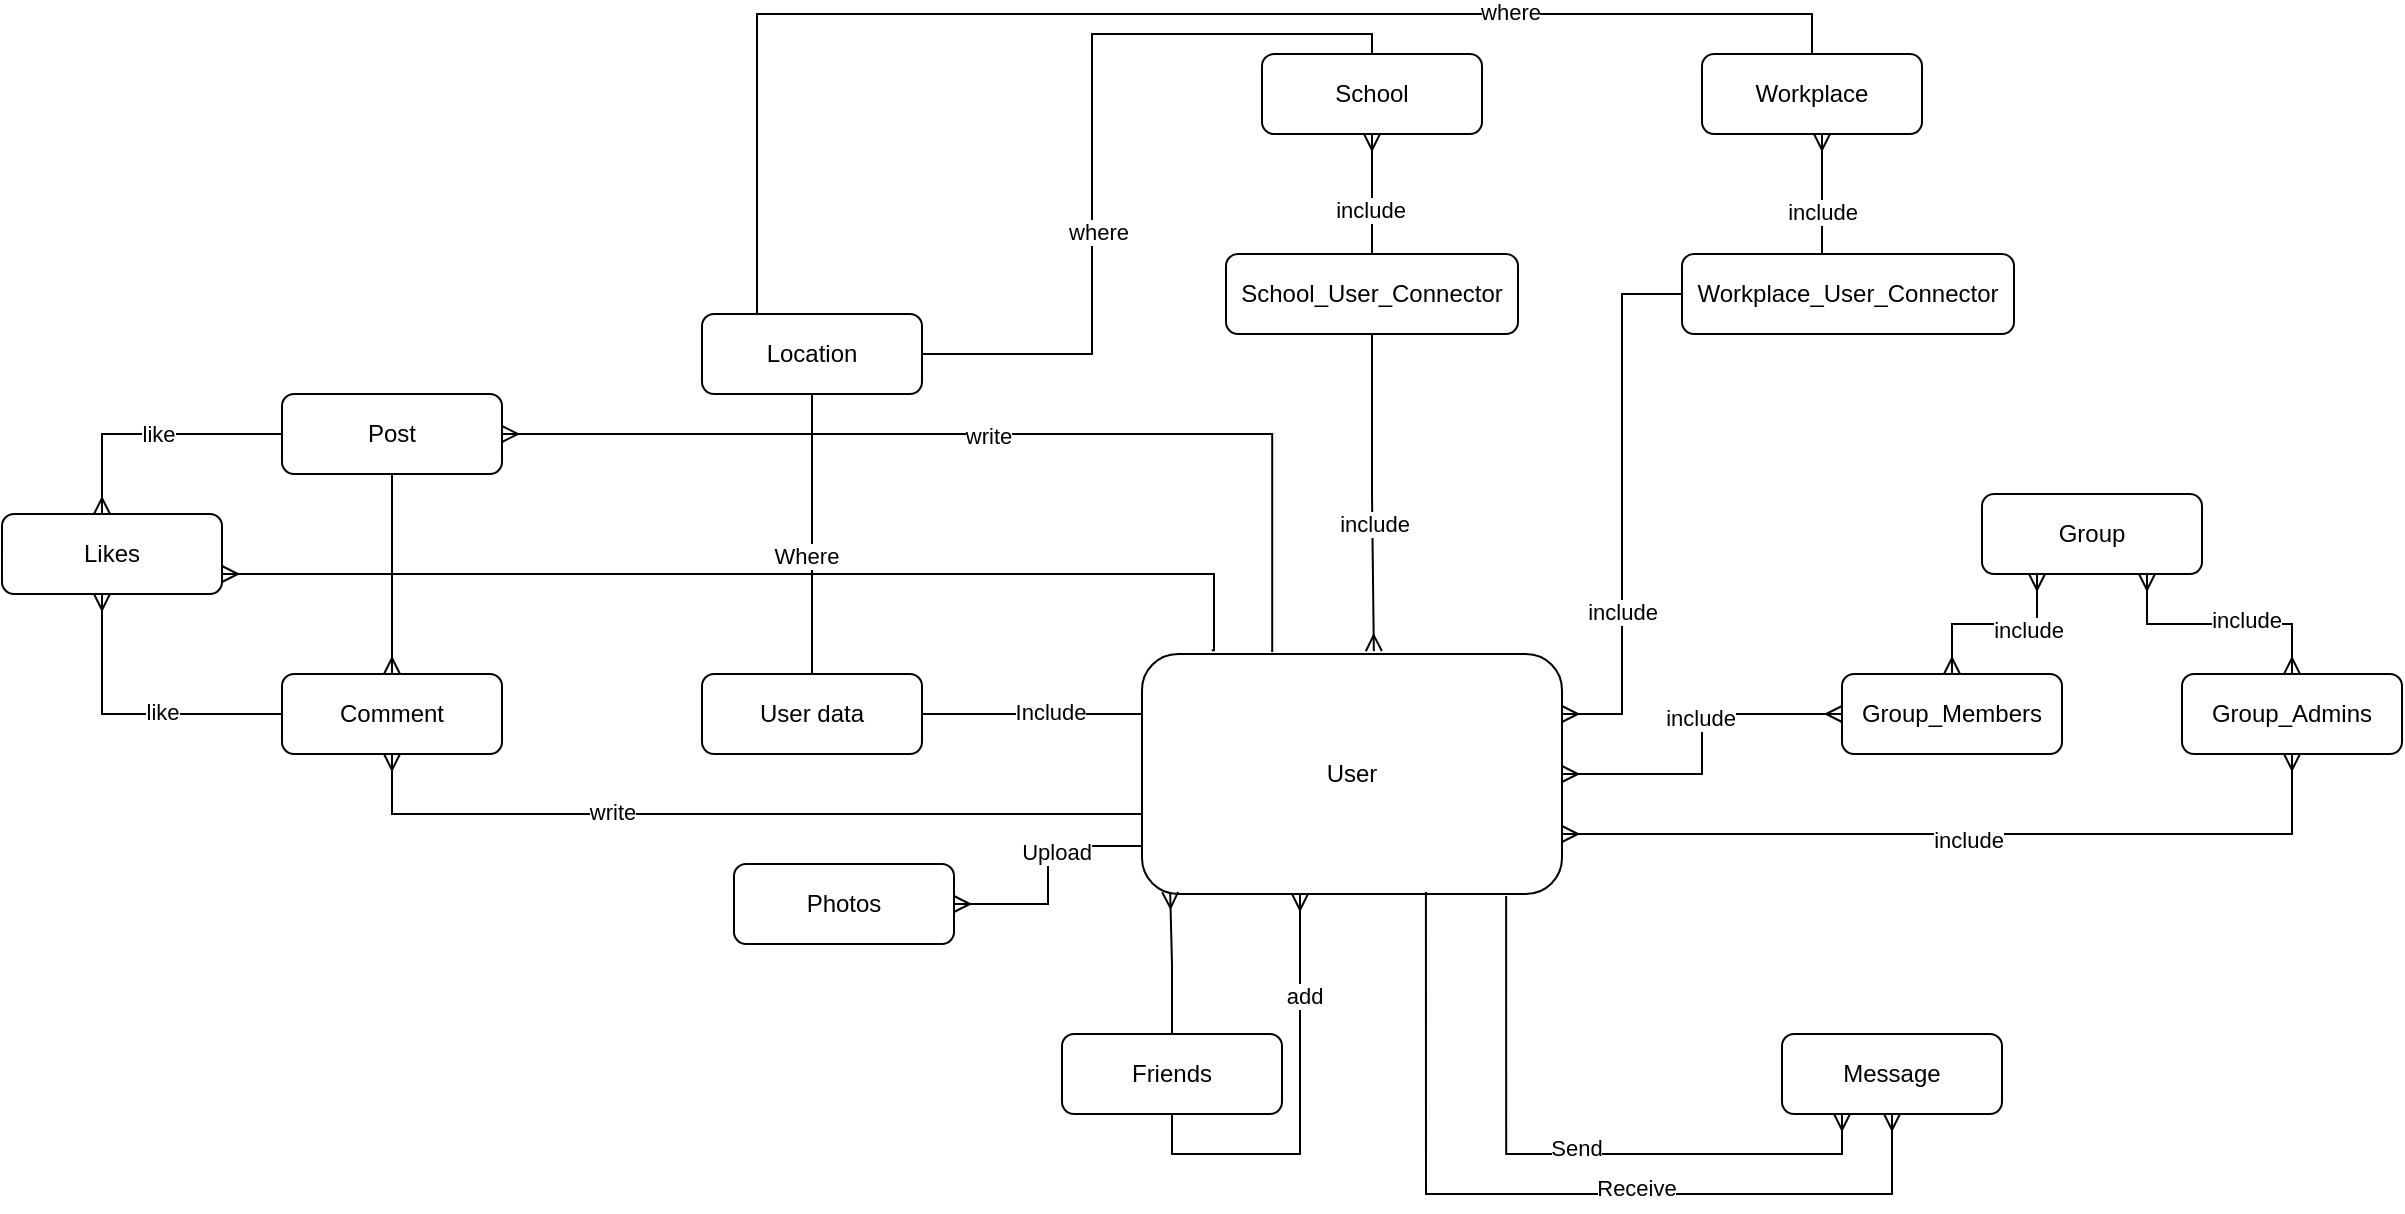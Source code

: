 <mxfile version="16.6.6" type="device"><diagram id="_iN4ljv8mtDjqUzU8XDs" name="Page-1"><mxGraphModel dx="2237" dy="1027" grid="1" gridSize="10" guides="1" tooltips="1" connect="1" arrows="1" fold="1" page="1" pageScale="1" pageWidth="827" pageHeight="1169" math="0" shadow="0"><root><mxCell id="0"/><mxCell id="1" parent="0"/><mxCell id="Vkv8Hexll8hDIVvWGUFo-1" value="User" style="rounded=1;whiteSpace=wrap;html=1;" vertex="1" parent="1"><mxGeometry x="-210" y="410" width="210" height="120" as="geometry"/></mxCell><mxCell id="Vkv8Hexll8hDIVvWGUFo-19" style="edgeStyle=orthogonalEdgeStyle;rounded=0;orthogonalLoop=1;jettySize=auto;html=1;entryX=0;entryY=0.25;entryDx=0;entryDy=0;endArrow=none;endFill=0;" edge="1" parent="1" source="Vkv8Hexll8hDIVvWGUFo-2" target="Vkv8Hexll8hDIVvWGUFo-1"><mxGeometry relative="1" as="geometry"/></mxCell><mxCell id="Vkv8Hexll8hDIVvWGUFo-22" value="Include" style="edgeLabel;html=1;align=center;verticalAlign=middle;resizable=0;points=[];" vertex="1" connectable="0" parent="Vkv8Hexll8hDIVvWGUFo-19"><mxGeometry x="0.167" y="1" relative="1" as="geometry"><mxPoint as="offset"/></mxGeometry></mxCell><mxCell id="Vkv8Hexll8hDIVvWGUFo-2" value="User data" style="rounded=1;whiteSpace=wrap;html=1;" vertex="1" parent="1"><mxGeometry x="-430" y="420" width="110" height="40" as="geometry"/></mxCell><mxCell id="Vkv8Hexll8hDIVvWGUFo-4" value="School" style="rounded=1;whiteSpace=wrap;html=1;" vertex="1" parent="1"><mxGeometry x="-150" y="110" width="110" height="40" as="geometry"/></mxCell><mxCell id="Vkv8Hexll8hDIVvWGUFo-26" style="edgeStyle=orthogonalEdgeStyle;rounded=0;orthogonalLoop=1;jettySize=auto;html=1;startArrow=none;startFill=0;endArrow=ERmany;endFill=0;" edge="1" parent="1" source="Vkv8Hexll8hDIVvWGUFo-5" target="Vkv8Hexll8hDIVvWGUFo-4"><mxGeometry relative="1" as="geometry"/></mxCell><mxCell id="Vkv8Hexll8hDIVvWGUFo-60" value="include" style="edgeLabel;html=1;align=center;verticalAlign=middle;resizable=0;points=[];" vertex="1" connectable="0" parent="Vkv8Hexll8hDIVvWGUFo-26"><mxGeometry x="-0.251" y="1" relative="1" as="geometry"><mxPoint as="offset"/></mxGeometry></mxCell><mxCell id="Vkv8Hexll8hDIVvWGUFo-27" style="edgeStyle=orthogonalEdgeStyle;rounded=0;orthogonalLoop=1;jettySize=auto;html=1;entryX=0.552;entryY=-0.012;entryDx=0;entryDy=0;entryPerimeter=0;startArrow=none;startFill=0;endArrow=ERmany;endFill=0;" edge="1" parent="1" source="Vkv8Hexll8hDIVvWGUFo-5" target="Vkv8Hexll8hDIVvWGUFo-1"><mxGeometry relative="1" as="geometry"/></mxCell><mxCell id="Vkv8Hexll8hDIVvWGUFo-61" value="include" style="edgeLabel;html=1;align=center;verticalAlign=middle;resizable=0;points=[];" vertex="1" connectable="0" parent="Vkv8Hexll8hDIVvWGUFo-27"><mxGeometry x="0.205" relative="1" as="geometry"><mxPoint as="offset"/></mxGeometry></mxCell><mxCell id="Vkv8Hexll8hDIVvWGUFo-5" value="School_User_Connector" style="rounded=1;whiteSpace=wrap;html=1;" vertex="1" parent="1"><mxGeometry x="-168" y="210" width="146" height="40" as="geometry"/></mxCell><mxCell id="Vkv8Hexll8hDIVvWGUFo-29" style="edgeStyle=orthogonalEdgeStyle;rounded=0;orthogonalLoop=1;jettySize=auto;html=1;entryX=0.25;entryY=0;entryDx=0;entryDy=0;startArrow=none;startFill=0;endArrow=none;endFill=0;" edge="1" parent="1" source="Vkv8Hexll8hDIVvWGUFo-6" target="Vkv8Hexll8hDIVvWGUFo-8"><mxGeometry relative="1" as="geometry"><Array as="points"><mxPoint x="125" y="90"/><mxPoint x="-402" y="90"/></Array></mxGeometry></mxCell><mxCell id="Vkv8Hexll8hDIVvWGUFo-32" value="where" style="edgeLabel;html=1;align=center;verticalAlign=middle;resizable=0;points=[];" vertex="1" connectable="0" parent="Vkv8Hexll8hDIVvWGUFo-29"><mxGeometry x="-0.508" y="-1" relative="1" as="geometry"><mxPoint as="offset"/></mxGeometry></mxCell><mxCell id="Vkv8Hexll8hDIVvWGUFo-6" value="Workplace" style="rounded=1;whiteSpace=wrap;html=1;" vertex="1" parent="1"><mxGeometry x="70" y="110" width="110" height="40" as="geometry"/></mxCell><mxCell id="Vkv8Hexll8hDIVvWGUFo-24" style="edgeStyle=orthogonalEdgeStyle;rounded=0;orthogonalLoop=1;jettySize=auto;html=1;entryX=1;entryY=0.25;entryDx=0;entryDy=0;startArrow=none;startFill=0;endArrow=ERmany;endFill=0;" edge="1" parent="1" source="Vkv8Hexll8hDIVvWGUFo-7" target="Vkv8Hexll8hDIVvWGUFo-1"><mxGeometry relative="1" as="geometry"/></mxCell><mxCell id="Vkv8Hexll8hDIVvWGUFo-59" value="include" style="edgeLabel;html=1;align=center;verticalAlign=middle;resizable=0;points=[];" vertex="1" connectable="0" parent="Vkv8Hexll8hDIVvWGUFo-24"><mxGeometry x="0.396" relative="1" as="geometry"><mxPoint as="offset"/></mxGeometry></mxCell><mxCell id="Vkv8Hexll8hDIVvWGUFo-25" style="edgeStyle=orthogonalEdgeStyle;rounded=0;orthogonalLoop=1;jettySize=auto;html=1;startArrow=none;startFill=0;endArrow=ERmany;endFill=0;" edge="1" parent="1" source="Vkv8Hexll8hDIVvWGUFo-7" target="Vkv8Hexll8hDIVvWGUFo-6"><mxGeometry relative="1" as="geometry"><Array as="points"><mxPoint x="130" y="170"/><mxPoint x="130" y="170"/></Array></mxGeometry></mxCell><mxCell id="Vkv8Hexll8hDIVvWGUFo-58" value="include" style="edgeLabel;html=1;align=center;verticalAlign=middle;resizable=0;points=[];" vertex="1" connectable="0" parent="Vkv8Hexll8hDIVvWGUFo-25"><mxGeometry x="-0.282" relative="1" as="geometry"><mxPoint as="offset"/></mxGeometry></mxCell><mxCell id="Vkv8Hexll8hDIVvWGUFo-7" value="Workplace_User_Connector" style="rounded=1;whiteSpace=wrap;html=1;" vertex="1" parent="1"><mxGeometry x="60" y="210" width="166" height="40" as="geometry"/></mxCell><mxCell id="Vkv8Hexll8hDIVvWGUFo-20" style="edgeStyle=orthogonalEdgeStyle;rounded=0;orthogonalLoop=1;jettySize=auto;html=1;endArrow=none;endFill=0;" edge="1" parent="1" source="Vkv8Hexll8hDIVvWGUFo-8" target="Vkv8Hexll8hDIVvWGUFo-2"><mxGeometry relative="1" as="geometry"/></mxCell><mxCell id="Vkv8Hexll8hDIVvWGUFo-21" value="Where" style="edgeLabel;html=1;align=center;verticalAlign=middle;resizable=0;points=[];" vertex="1" connectable="0" parent="Vkv8Hexll8hDIVvWGUFo-20"><mxGeometry x="0.157" y="-3" relative="1" as="geometry"><mxPoint as="offset"/></mxGeometry></mxCell><mxCell id="Vkv8Hexll8hDIVvWGUFo-30" style="edgeStyle=orthogonalEdgeStyle;rounded=0;orthogonalLoop=1;jettySize=auto;html=1;entryX=0.5;entryY=0;entryDx=0;entryDy=0;startArrow=none;startFill=0;endArrow=none;endFill=0;" edge="1" parent="1" source="Vkv8Hexll8hDIVvWGUFo-8" target="Vkv8Hexll8hDIVvWGUFo-4"><mxGeometry relative="1" as="geometry"><Array as="points"><mxPoint x="-235" y="260"/><mxPoint x="-235" y="100"/><mxPoint x="-95" y="100"/></Array></mxGeometry></mxCell><mxCell id="Vkv8Hexll8hDIVvWGUFo-31" value="where" style="edgeLabel;html=1;align=center;verticalAlign=middle;resizable=0;points=[];" vertex="1" connectable="0" parent="Vkv8Hexll8hDIVvWGUFo-30"><mxGeometry x="-0.262" y="-3" relative="1" as="geometry"><mxPoint as="offset"/></mxGeometry></mxCell><mxCell id="Vkv8Hexll8hDIVvWGUFo-8" value="Location" style="rounded=1;whiteSpace=wrap;html=1;" vertex="1" parent="1"><mxGeometry x="-430" y="240" width="110" height="40" as="geometry"/></mxCell><mxCell id="Vkv8Hexll8hDIVvWGUFo-37" style="edgeStyle=orthogonalEdgeStyle;rounded=0;orthogonalLoop=1;jettySize=auto;html=1;entryX=0.31;entryY=-0.008;entryDx=0;entryDy=0;entryPerimeter=0;startArrow=ERmany;startFill=0;endArrow=none;endFill=0;" edge="1" parent="1" source="Vkv8Hexll8hDIVvWGUFo-9" target="Vkv8Hexll8hDIVvWGUFo-1"><mxGeometry relative="1" as="geometry"><Array as="points"><mxPoint x="-145" y="300"/></Array></mxGeometry></mxCell><mxCell id="Vkv8Hexll8hDIVvWGUFo-62" value="write" style="edgeLabel;html=1;align=center;verticalAlign=middle;resizable=0;points=[];" vertex="1" connectable="0" parent="Vkv8Hexll8hDIVvWGUFo-37"><mxGeometry x="-0.016" y="-1" relative="1" as="geometry"><mxPoint as="offset"/></mxGeometry></mxCell><mxCell id="Vkv8Hexll8hDIVvWGUFo-38" style="edgeStyle=orthogonalEdgeStyle;rounded=0;orthogonalLoop=1;jettySize=auto;html=1;startArrow=none;startFill=0;endArrow=ERmany;endFill=0;" edge="1" parent="1" source="Vkv8Hexll8hDIVvWGUFo-9" target="Vkv8Hexll8hDIVvWGUFo-11"><mxGeometry relative="1" as="geometry"/></mxCell><mxCell id="Vkv8Hexll8hDIVvWGUFo-9" value="Post" style="rounded=1;whiteSpace=wrap;html=1;" vertex="1" parent="1"><mxGeometry x="-640" y="280" width="110" height="40" as="geometry"/></mxCell><mxCell id="Vkv8Hexll8hDIVvWGUFo-40" style="edgeStyle=orthogonalEdgeStyle;rounded=0;orthogonalLoop=1;jettySize=auto;html=1;entryX=0;entryY=0.5;entryDx=0;entryDy=0;startArrow=ERmany;startFill=0;endArrow=none;endFill=0;" edge="1" parent="1" source="Vkv8Hexll8hDIVvWGUFo-10" target="Vkv8Hexll8hDIVvWGUFo-9"><mxGeometry relative="1" as="geometry"><Array as="points"><mxPoint x="-730" y="300"/></Array></mxGeometry></mxCell><mxCell id="Vkv8Hexll8hDIVvWGUFo-63" value="like" style="edgeLabel;html=1;align=center;verticalAlign=middle;resizable=0;points=[];" vertex="1" connectable="0" parent="Vkv8Hexll8hDIVvWGUFo-40"><mxGeometry x="0.044" relative="1" as="geometry"><mxPoint as="offset"/></mxGeometry></mxCell><mxCell id="Vkv8Hexll8hDIVvWGUFo-41" style="edgeStyle=orthogonalEdgeStyle;rounded=0;orthogonalLoop=1;jettySize=auto;html=1;entryX=0;entryY=0.5;entryDx=0;entryDy=0;startArrow=ERmany;startFill=0;endArrow=none;endFill=0;" edge="1" parent="1" source="Vkv8Hexll8hDIVvWGUFo-10" target="Vkv8Hexll8hDIVvWGUFo-11"><mxGeometry relative="1" as="geometry"><Array as="points"><mxPoint x="-730" y="440"/></Array></mxGeometry></mxCell><mxCell id="Vkv8Hexll8hDIVvWGUFo-64" value="like" style="edgeLabel;html=1;align=center;verticalAlign=middle;resizable=0;points=[];" vertex="1" connectable="0" parent="Vkv8Hexll8hDIVvWGUFo-41"><mxGeometry x="0.203" y="1" relative="1" as="geometry"><mxPoint as="offset"/></mxGeometry></mxCell><mxCell id="Vkv8Hexll8hDIVvWGUFo-42" style="edgeStyle=orthogonalEdgeStyle;rounded=0;orthogonalLoop=1;jettySize=auto;html=1;entryX=0.166;entryY=-0.016;entryDx=0;entryDy=0;entryPerimeter=0;startArrow=ERmany;startFill=0;endArrow=none;endFill=0;" edge="1" parent="1" source="Vkv8Hexll8hDIVvWGUFo-10" target="Vkv8Hexll8hDIVvWGUFo-1"><mxGeometry relative="1" as="geometry"><Array as="points"><mxPoint x="-174" y="370"/><mxPoint x="-174" y="408"/></Array></mxGeometry></mxCell><mxCell id="Vkv8Hexll8hDIVvWGUFo-10" value="Likes" style="rounded=1;whiteSpace=wrap;html=1;" vertex="1" parent="1"><mxGeometry x="-780" y="340" width="110" height="40" as="geometry"/></mxCell><mxCell id="Vkv8Hexll8hDIVvWGUFo-39" style="edgeStyle=orthogonalEdgeStyle;rounded=0;orthogonalLoop=1;jettySize=auto;html=1;startArrow=ERmany;startFill=0;endArrow=none;endFill=0;" edge="1" parent="1" source="Vkv8Hexll8hDIVvWGUFo-11" target="Vkv8Hexll8hDIVvWGUFo-1"><mxGeometry relative="1" as="geometry"><Array as="points"><mxPoint x="-585" y="490"/></Array></mxGeometry></mxCell><mxCell id="Vkv8Hexll8hDIVvWGUFo-65" value="write" style="edgeLabel;html=1;align=center;verticalAlign=middle;resizable=0;points=[];" vertex="1" connectable="0" parent="Vkv8Hexll8hDIVvWGUFo-39"><mxGeometry x="-0.309" y="1" relative="1" as="geometry"><mxPoint as="offset"/></mxGeometry></mxCell><mxCell id="Vkv8Hexll8hDIVvWGUFo-11" value="Comment" style="rounded=1;whiteSpace=wrap;html=1;" vertex="1" parent="1"><mxGeometry x="-640" y="420" width="110" height="40" as="geometry"/></mxCell><mxCell id="Vkv8Hexll8hDIVvWGUFo-12" value="Group" style="rounded=1;whiteSpace=wrap;html=1;" vertex="1" parent="1"><mxGeometry x="210" y="330" width="110" height="40" as="geometry"/></mxCell><mxCell id="Vkv8Hexll8hDIVvWGUFo-50" style="edgeStyle=orthogonalEdgeStyle;rounded=0;orthogonalLoop=1;jettySize=auto;html=1;entryX=0.25;entryY=1;entryDx=0;entryDy=0;startArrow=ERmany;startFill=0;endArrow=ERmany;endFill=0;" edge="1" parent="1" source="Vkv8Hexll8hDIVvWGUFo-13" target="Vkv8Hexll8hDIVvWGUFo-12"><mxGeometry relative="1" as="geometry"/></mxCell><mxCell id="Vkv8Hexll8hDIVvWGUFo-56" value="include" style="edgeLabel;html=1;align=center;verticalAlign=middle;resizable=0;points=[];" vertex="1" connectable="0" parent="Vkv8Hexll8hDIVvWGUFo-50"><mxGeometry x="0.362" y="-3" relative="1" as="geometry"><mxPoint as="offset"/></mxGeometry></mxCell><mxCell id="Vkv8Hexll8hDIVvWGUFo-52" style="edgeStyle=orthogonalEdgeStyle;rounded=0;orthogonalLoop=1;jettySize=auto;html=1;startArrow=ERmany;startFill=0;endArrow=ERmany;endFill=0;" edge="1" parent="1" source="Vkv8Hexll8hDIVvWGUFo-13" target="Vkv8Hexll8hDIVvWGUFo-1"><mxGeometry relative="1" as="geometry"><mxPoint x="50" y="480" as="targetPoint"/></mxGeometry></mxCell><mxCell id="Vkv8Hexll8hDIVvWGUFo-54" value="include" style="edgeLabel;html=1;align=center;verticalAlign=middle;resizable=0;points=[];" vertex="1" connectable="0" parent="Vkv8Hexll8hDIVvWGUFo-52"><mxGeometry x="-0.153" y="-1" relative="1" as="geometry"><mxPoint as="offset"/></mxGeometry></mxCell><mxCell id="Vkv8Hexll8hDIVvWGUFo-13" value="Group_Members" style="rounded=1;whiteSpace=wrap;html=1;" vertex="1" parent="1"><mxGeometry x="140" y="420" width="110" height="40" as="geometry"/></mxCell><mxCell id="Vkv8Hexll8hDIVvWGUFo-51" style="edgeStyle=orthogonalEdgeStyle;rounded=0;orthogonalLoop=1;jettySize=auto;html=1;entryX=0.75;entryY=1;entryDx=0;entryDy=0;startArrow=ERmany;startFill=0;endArrow=ERmany;endFill=0;" edge="1" parent="1" source="Vkv8Hexll8hDIVvWGUFo-14" target="Vkv8Hexll8hDIVvWGUFo-12"><mxGeometry relative="1" as="geometry"/></mxCell><mxCell id="Vkv8Hexll8hDIVvWGUFo-57" value="include" style="edgeLabel;html=1;align=center;verticalAlign=middle;resizable=0;points=[];" vertex="1" connectable="0" parent="Vkv8Hexll8hDIVvWGUFo-51"><mxGeometry x="-0.216" y="-2" relative="1" as="geometry"><mxPoint as="offset"/></mxGeometry></mxCell><mxCell id="Vkv8Hexll8hDIVvWGUFo-53" style="edgeStyle=orthogonalEdgeStyle;rounded=0;orthogonalLoop=1;jettySize=auto;html=1;entryX=1;entryY=0.75;entryDx=0;entryDy=0;startArrow=ERmany;startFill=0;endArrow=ERmany;endFill=0;" edge="1" parent="1" source="Vkv8Hexll8hDIVvWGUFo-14" target="Vkv8Hexll8hDIVvWGUFo-1"><mxGeometry relative="1" as="geometry"><Array as="points"><mxPoint x="365" y="500"/></Array></mxGeometry></mxCell><mxCell id="Vkv8Hexll8hDIVvWGUFo-55" value="include" style="edgeLabel;html=1;align=center;verticalAlign=middle;resizable=0;points=[];" vertex="1" connectable="0" parent="Vkv8Hexll8hDIVvWGUFo-53"><mxGeometry x="-0.003" y="3" relative="1" as="geometry"><mxPoint as="offset"/></mxGeometry></mxCell><mxCell id="Vkv8Hexll8hDIVvWGUFo-14" value="Group_Admins" style="rounded=1;whiteSpace=wrap;html=1;" vertex="1" parent="1"><mxGeometry x="310" y="420" width="110" height="40" as="geometry"/></mxCell><mxCell id="Vkv8Hexll8hDIVvWGUFo-46" style="edgeStyle=orthogonalEdgeStyle;rounded=0;orthogonalLoop=1;jettySize=auto;html=1;entryX=0.867;entryY=1.008;entryDx=0;entryDy=0;entryPerimeter=0;startArrow=ERmany;startFill=0;endArrow=none;endFill=0;" edge="1" parent="1" source="Vkv8Hexll8hDIVvWGUFo-15" target="Vkv8Hexll8hDIVvWGUFo-1"><mxGeometry relative="1" as="geometry"><Array as="points"><mxPoint x="140" y="660"/><mxPoint x="-28" y="660"/></Array></mxGeometry></mxCell><mxCell id="Vkv8Hexll8hDIVvWGUFo-48" value="Send" style="edgeLabel;html=1;align=center;verticalAlign=middle;resizable=0;points=[];" vertex="1" connectable="0" parent="Vkv8Hexll8hDIVvWGUFo-46"><mxGeometry x="-0.035" y="-3" relative="1" as="geometry"><mxPoint as="offset"/></mxGeometry></mxCell><mxCell id="Vkv8Hexll8hDIVvWGUFo-47" style="edgeStyle=orthogonalEdgeStyle;rounded=0;orthogonalLoop=1;jettySize=auto;html=1;entryX=0.676;entryY=0.992;entryDx=0;entryDy=0;entryPerimeter=0;startArrow=ERmany;startFill=0;endArrow=none;endFill=0;" edge="1" parent="1" source="Vkv8Hexll8hDIVvWGUFo-15" target="Vkv8Hexll8hDIVvWGUFo-1"><mxGeometry relative="1" as="geometry"><Array as="points"><mxPoint x="165" y="680"/><mxPoint x="-68" y="680"/></Array></mxGeometry></mxCell><mxCell id="Vkv8Hexll8hDIVvWGUFo-49" value="Receive" style="edgeLabel;html=1;align=center;verticalAlign=middle;resizable=0;points=[];" vertex="1" connectable="0" parent="Vkv8Hexll8hDIVvWGUFo-47"><mxGeometry x="-0.207" y="-3" relative="1" as="geometry"><mxPoint as="offset"/></mxGeometry></mxCell><mxCell id="Vkv8Hexll8hDIVvWGUFo-15" value="Message" style="rounded=1;whiteSpace=wrap;html=1;" vertex="1" parent="1"><mxGeometry x="110" y="600" width="110" height="40" as="geometry"/></mxCell><mxCell id="Vkv8Hexll8hDIVvWGUFo-23" style="edgeStyle=orthogonalEdgeStyle;rounded=0;orthogonalLoop=1;jettySize=auto;html=1;entryX=0;entryY=0.8;entryDx=0;entryDy=0;entryPerimeter=0;endArrow=none;endFill=0;startArrow=ERmany;startFill=0;" edge="1" parent="1" source="Vkv8Hexll8hDIVvWGUFo-16" target="Vkv8Hexll8hDIVvWGUFo-1"><mxGeometry relative="1" as="geometry"/></mxCell><mxCell id="Vkv8Hexll8hDIVvWGUFo-36" value="Upload" style="edgeLabel;html=1;align=center;verticalAlign=middle;resizable=0;points=[];" vertex="1" connectable="0" parent="Vkv8Hexll8hDIVvWGUFo-23"><mxGeometry x="0.301" y="-3" relative="1" as="geometry"><mxPoint as="offset"/></mxGeometry></mxCell><mxCell id="Vkv8Hexll8hDIVvWGUFo-16" value="Photos" style="rounded=1;whiteSpace=wrap;html=1;" vertex="1" parent="1"><mxGeometry x="-414" y="515" width="110" height="40" as="geometry"/></mxCell><mxCell id="Vkv8Hexll8hDIVvWGUFo-43" style="edgeStyle=orthogonalEdgeStyle;rounded=0;orthogonalLoop=1;jettySize=auto;html=1;entryX=0.067;entryY=0.992;entryDx=0;entryDy=0;entryPerimeter=0;startArrow=none;startFill=0;endArrow=ERmany;endFill=0;" edge="1" parent="1" source="Vkv8Hexll8hDIVvWGUFo-17" target="Vkv8Hexll8hDIVvWGUFo-1"><mxGeometry relative="1" as="geometry"/></mxCell><mxCell id="Vkv8Hexll8hDIVvWGUFo-44" style="edgeStyle=orthogonalEdgeStyle;rounded=0;orthogonalLoop=1;jettySize=auto;html=1;startArrow=none;startFill=0;endArrow=ERmany;endFill=0;" edge="1" parent="1" source="Vkv8Hexll8hDIVvWGUFo-17"><mxGeometry relative="1" as="geometry"><mxPoint x="-131" y="530" as="targetPoint"/><Array as="points"><mxPoint x="-195" y="660"/><mxPoint x="-131" y="660"/><mxPoint x="-131" y="530"/></Array></mxGeometry></mxCell><mxCell id="Vkv8Hexll8hDIVvWGUFo-66" value="add" style="edgeLabel;html=1;align=center;verticalAlign=middle;resizable=0;points=[];" vertex="1" connectable="0" parent="Vkv8Hexll8hDIVvWGUFo-44"><mxGeometry x="0.533" y="-2" relative="1" as="geometry"><mxPoint y="1" as="offset"/></mxGeometry></mxCell><mxCell id="Vkv8Hexll8hDIVvWGUFo-17" value="Friends" style="rounded=1;whiteSpace=wrap;html=1;" vertex="1" parent="1"><mxGeometry x="-250" y="600" width="110" height="40" as="geometry"/></mxCell></root></mxGraphModel></diagram></mxfile>